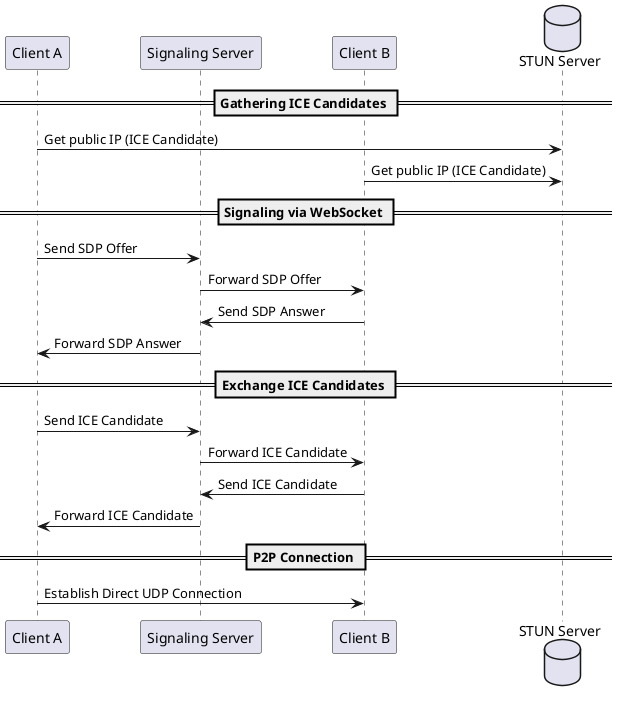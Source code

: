 @startuml
participant "Client A" as A
participant "Signaling Server" as S
participant "Client B" as B
database "STUN Server" as STUN

== Gathering ICE Candidates ==
A -> STUN : Get public IP (ICE Candidate)
B -> STUN : Get public IP (ICE Candidate)

== Signaling via WebSocket ==
A -> S : Send SDP Offer
S -> B : Forward SDP Offer

B -> S : Send SDP Answer
S -> A : Forward SDP Answer

== Exchange ICE Candidates ==
A -> S : Send ICE Candidate
S -> B : Forward ICE Candidate

B -> S : Send ICE Candidate
S -> A : Forward ICE Candidate

== P2P Connection ==
A -> B : Establish Direct UDP Connection

@enduml
